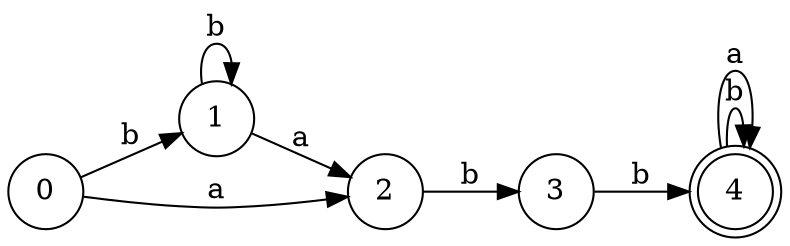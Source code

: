 // resultado
digraph "AFD Directo" {
	graph [rankdir=LR]
	2107392528000 [label=0 shape=circle]
	2107392529056 [label=1 shape=circle]
	2107392528240 [label=2 shape=circle]
	2107392530736 [label=3 shape=circle]
	2107392326384 [label=4 shape=doublecircle]
	2107392528000 -> 2107392529056 [label=b]
	2107392528000 -> 2107392528240 [label=a]
	2107392529056 -> 2107392529056 [label=b]
	2107392529056 -> 2107392528240 [label=a]
	2107392528240 -> 2107392530736 [label=b]
	2107392530736 -> 2107392326384 [label=b]
	2107392326384 -> 2107392326384 [label=b]
	2107392326384 -> 2107392326384 [label=a]
}
